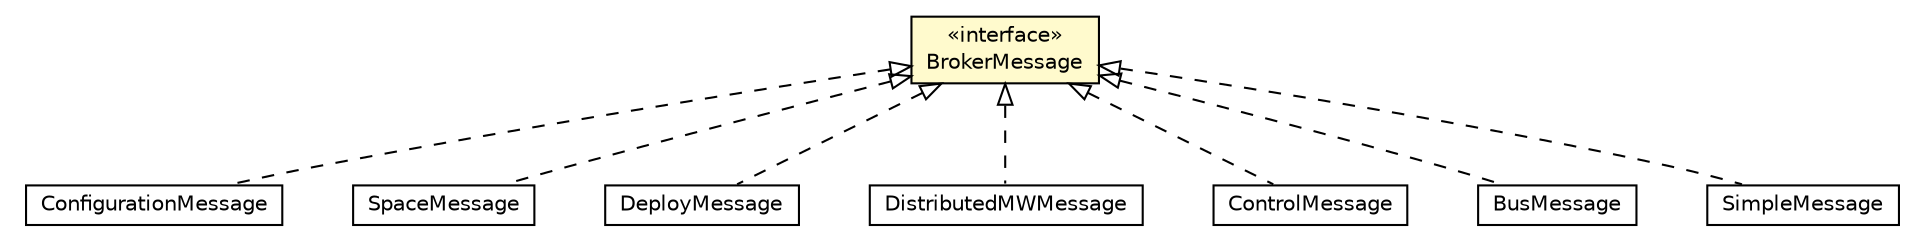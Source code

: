 #!/usr/local/bin/dot
#
# Class diagram 
# Generated by UMLGraph version R5_6-24-gf6e263 (http://www.umlgraph.org/)
#

digraph G {
	edge [fontname="Helvetica",fontsize=10,labelfontname="Helvetica",labelfontsize=10];
	node [fontname="Helvetica",fontsize=10,shape=plaintext];
	nodesep=0.25;
	ranksep=0.5;
	// org.universAAL.middleware.brokers.message.configuration.ConfigurationMessage
	c2388428 [label=<<table title="org.universAAL.middleware.brokers.message.configuration.ConfigurationMessage" border="0" cellborder="1" cellspacing="0" cellpadding="2" port="p" href="./configuration/ConfigurationMessage.html">
		<tr><td><table border="0" cellspacing="0" cellpadding="1">
<tr><td align="center" balign="center"> ConfigurationMessage </td></tr>
		</table></td></tr>
		</table>>, URL="./configuration/ConfigurationMessage.html", fontname="Helvetica", fontcolor="black", fontsize=10.0];
	// org.universAAL.middleware.brokers.message.BrokerMessage
	c2388430 [label=<<table title="org.universAAL.middleware.brokers.message.BrokerMessage" border="0" cellborder="1" cellspacing="0" cellpadding="2" port="p" bgcolor="lemonChiffon" href="./BrokerMessage.html">
		<tr><td><table border="0" cellspacing="0" cellpadding="1">
<tr><td align="center" balign="center"> &#171;interface&#187; </td></tr>
<tr><td align="center" balign="center"> BrokerMessage </td></tr>
		</table></td></tr>
		</table>>, URL="./BrokerMessage.html", fontname="Helvetica", fontcolor="black", fontsize=10.0];
	// org.universAAL.middleware.brokers.message.space.SpaceMessage
	c2388434 [label=<<table title="org.universAAL.middleware.brokers.message.space.SpaceMessage" border="0" cellborder="1" cellspacing="0" cellpadding="2" port="p" href="./space/SpaceMessage.html">
		<tr><td><table border="0" cellspacing="0" cellpadding="1">
<tr><td align="center" balign="center"> SpaceMessage </td></tr>
		</table></td></tr>
		</table>>, URL="./space/SpaceMessage.html", fontname="Helvetica", fontcolor="black", fontsize=10.0];
	// org.universAAL.middleware.brokers.message.deploy.DeployMessage
	c2388441 [label=<<table title="org.universAAL.middleware.brokers.message.deploy.DeployMessage" border="0" cellborder="1" cellspacing="0" cellpadding="2" port="p" href="./deploy/DeployMessage.html">
		<tr><td><table border="0" cellspacing="0" cellpadding="1">
<tr><td align="center" balign="center"> DeployMessage </td></tr>
		</table></td></tr>
		</table>>, URL="./deploy/DeployMessage.html", fontname="Helvetica", fontcolor="black", fontsize=10.0];
	// org.universAAL.middleware.brokers.message.distributedmw.DistributedMWMessage
	c2388443 [label=<<table title="org.universAAL.middleware.brokers.message.distributedmw.DistributedMWMessage" border="0" cellborder="1" cellspacing="0" cellpadding="2" port="p" href="./distributedmw/DistributedMWMessage.html">
		<tr><td><table border="0" cellspacing="0" cellpadding="1">
<tr><td align="center" balign="center"> DistributedMWMessage </td></tr>
		</table></td></tr>
		</table>>, URL="./distributedmw/DistributedMWMessage.html", fontname="Helvetica", fontcolor="black", fontsize=10.0];
	// org.universAAL.middleware.brokers.message.control.ControlMessage
	c2388444 [label=<<table title="org.universAAL.middleware.brokers.message.control.ControlMessage" border="0" cellborder="1" cellspacing="0" cellpadding="2" port="p" href="./control/ControlMessage.html">
		<tr><td><table border="0" cellspacing="0" cellpadding="1">
<tr><td align="center" balign="center"> ControlMessage </td></tr>
		</table></td></tr>
		</table>>, URL="./control/ControlMessage.html", fontname="Helvetica", fontcolor="black", fontsize=10.0];
	// org.universAAL.middleware.bus.msg.BusMessage
	c2388518 [label=<<table title="org.universAAL.middleware.bus.msg.BusMessage" border="0" cellborder="1" cellspacing="0" cellpadding="2" port="p" href="../../bus/msg/BusMessage.html">
		<tr><td><table border="0" cellspacing="0" cellpadding="1">
<tr><td align="center" balign="center"> BusMessage </td></tr>
		</table></td></tr>
		</table>>, URL="../../bus/msg/BusMessage.html", fontname="Helvetica", fontcolor="black", fontsize=10.0];
	// org.universAAL.middleware.broker.client.SimpleMessage
	c2390589 [label=<<table title="org.universAAL.middleware.broker.client.SimpleMessage" border="0" cellborder="1" cellspacing="0" cellpadding="2" port="p" href="../../broker/client/SimpleMessage.html">
		<tr><td><table border="0" cellspacing="0" cellpadding="1">
<tr><td align="center" balign="center"> SimpleMessage </td></tr>
		</table></td></tr>
		</table>>, URL="../../broker/client/SimpleMessage.html", fontname="Helvetica", fontcolor="black", fontsize=10.0];
	//org.universAAL.middleware.brokers.message.configuration.ConfigurationMessage implements org.universAAL.middleware.brokers.message.BrokerMessage
	c2388430:p -> c2388428:p [dir=back,arrowtail=empty,style=dashed];
	//org.universAAL.middleware.brokers.message.space.SpaceMessage implements org.universAAL.middleware.brokers.message.BrokerMessage
	c2388430:p -> c2388434:p [dir=back,arrowtail=empty,style=dashed];
	//org.universAAL.middleware.brokers.message.deploy.DeployMessage implements org.universAAL.middleware.brokers.message.BrokerMessage
	c2388430:p -> c2388441:p [dir=back,arrowtail=empty,style=dashed];
	//org.universAAL.middleware.brokers.message.distributedmw.DistributedMWMessage implements org.universAAL.middleware.brokers.message.BrokerMessage
	c2388430:p -> c2388443:p [dir=back,arrowtail=empty,style=dashed];
	//org.universAAL.middleware.brokers.message.control.ControlMessage implements org.universAAL.middleware.brokers.message.BrokerMessage
	c2388430:p -> c2388444:p [dir=back,arrowtail=empty,style=dashed];
	//org.universAAL.middleware.bus.msg.BusMessage implements org.universAAL.middleware.brokers.message.BrokerMessage
	c2388430:p -> c2388518:p [dir=back,arrowtail=empty,style=dashed];
	//org.universAAL.middleware.broker.client.SimpleMessage implements org.universAAL.middleware.brokers.message.BrokerMessage
	c2388430:p -> c2390589:p [dir=back,arrowtail=empty,style=dashed];
}


